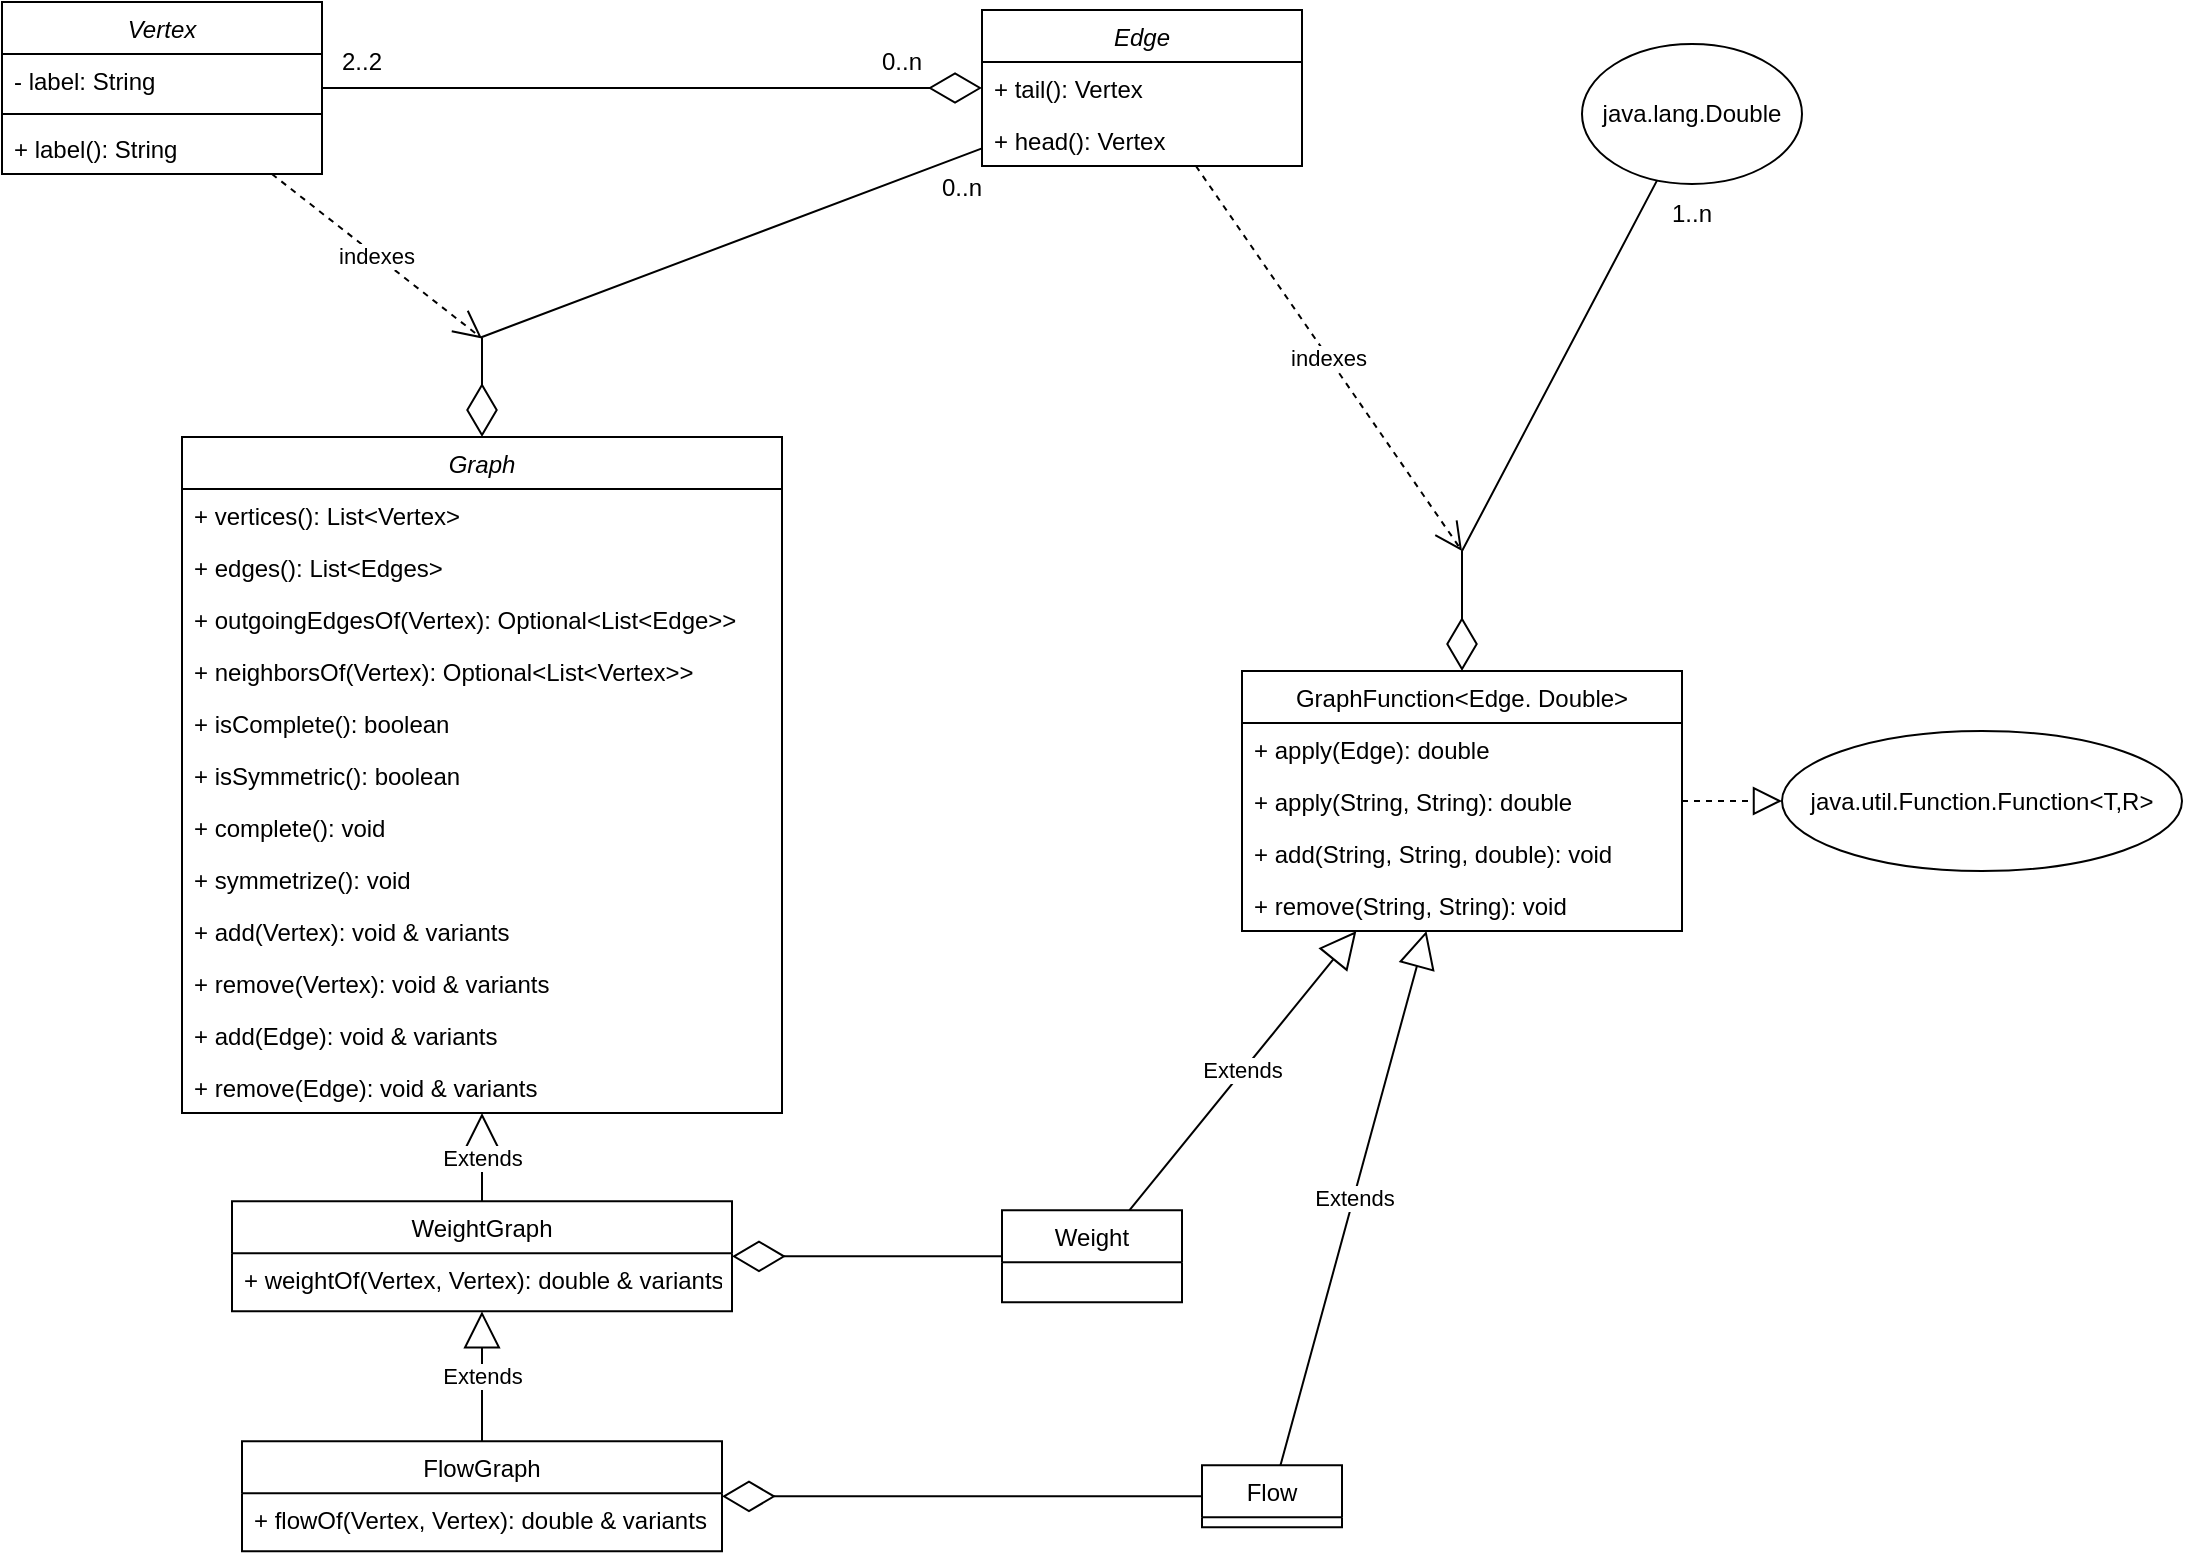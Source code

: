 <mxfile version="20.8.16" type="device"><diagram id="C5RBs43oDa-KdzZeNtuy" name="Page-1"><mxGraphModel dx="1434" dy="775" grid="1" gridSize="10" guides="1" tooltips="1" connect="1" arrows="1" fold="1" page="1" pageScale="1" pageWidth="1169" pageHeight="827" math="0" shadow="0"><root><mxCell id="WIyWlLk6GJQsqaUBKTNV-0"/><mxCell id="WIyWlLk6GJQsqaUBKTNV-1" parent="WIyWlLk6GJQsqaUBKTNV-0"/><mxCell id="zkfFHV4jXpPFQw0GAbJ--0" value="Vertex" style="swimlane;fontStyle=2;align=center;verticalAlign=top;childLayout=stackLayout;horizontal=1;startSize=26;horizontalStack=0;resizeParent=1;resizeLast=0;collapsible=1;marginBottom=0;rounded=0;shadow=0;strokeWidth=1;" parent="WIyWlLk6GJQsqaUBKTNV-1" vertex="1"><mxGeometry x="40" y="26" width="160" height="86" as="geometry"><mxRectangle x="230" y="140" width="160" height="26" as="alternateBounds"/></mxGeometry></mxCell><mxCell id="F3QU2sL778sVt5pMsp3i-0" value="- label: String" style="text;strokeColor=none;fillColor=none;align=left;verticalAlign=top;spacingLeft=4;spacingRight=4;overflow=hidden;rotatable=0;points=[[0,0.5],[1,0.5]];portConstraint=eastwest;" vertex="1" parent="zkfFHV4jXpPFQw0GAbJ--0"><mxGeometry y="26" width="160" height="26" as="geometry"/></mxCell><mxCell id="F3QU2sL778sVt5pMsp3i-1" value="" style="line;strokeWidth=1;fillColor=none;align=left;verticalAlign=middle;spacingTop=-1;spacingLeft=3;spacingRight=3;rotatable=0;labelPosition=right;points=[];portConstraint=eastwest;strokeColor=inherit;" vertex="1" parent="zkfFHV4jXpPFQw0GAbJ--0"><mxGeometry y="52" width="160" height="8" as="geometry"/></mxCell><mxCell id="hWi2M0GLFlT2AFj6wikc-1" value="+ label(): String" style="text;strokeColor=none;fillColor=none;align=left;verticalAlign=top;spacingLeft=4;spacingRight=4;overflow=hidden;rotatable=0;points=[[0,0.5],[1,0.5]];portConstraint=eastwest;" parent="zkfFHV4jXpPFQw0GAbJ--0" vertex="1"><mxGeometry y="60" width="160" height="26" as="geometry"/></mxCell><mxCell id="hWi2M0GLFlT2AFj6wikc-2" value="Edge" style="swimlane;fontStyle=2;align=center;verticalAlign=top;childLayout=stackLayout;horizontal=1;startSize=26;horizontalStack=0;resizeParent=1;resizeLast=0;collapsible=1;marginBottom=0;rounded=0;shadow=0;strokeWidth=1;" parent="WIyWlLk6GJQsqaUBKTNV-1" vertex="1"><mxGeometry x="530" y="30" width="160" height="78" as="geometry"><mxRectangle x="230" y="140" width="160" height="26" as="alternateBounds"/></mxGeometry></mxCell><mxCell id="hWi2M0GLFlT2AFj6wikc-13" value="indexes" style="endArrow=open;endSize=12;dashed=1;html=1;rounded=0;" parent="hWi2M0GLFlT2AFj6wikc-2" source="zkfFHV4jXpPFQw0GAbJ--0" edge="1"><mxGeometry width="160" relative="1" as="geometry"><mxPoint x="-270" y="150" as="sourcePoint"/><mxPoint x="-250" y="164.19" as="targetPoint"/></mxGeometry></mxCell><mxCell id="hWi2M0GLFlT2AFj6wikc-3" value="+ tail(): Vertex" style="text;strokeColor=none;fillColor=none;align=left;verticalAlign=top;spacingLeft=4;spacingRight=4;overflow=hidden;rotatable=0;points=[[0,0.5],[1,0.5]];portConstraint=eastwest;" parent="hWi2M0GLFlT2AFj6wikc-2" vertex="1"><mxGeometry y="26" width="160" height="26" as="geometry"/></mxCell><mxCell id="hWi2M0GLFlT2AFj6wikc-4" value="+ head(): Vertex" style="text;strokeColor=none;fillColor=none;align=left;verticalAlign=top;spacingLeft=4;spacingRight=4;overflow=hidden;rotatable=0;points=[[0,0.5],[1,0.5]];portConstraint=eastwest;" parent="hWi2M0GLFlT2AFj6wikc-2" vertex="1"><mxGeometry y="52" width="160" height="26" as="geometry"/></mxCell><mxCell id="hWi2M0GLFlT2AFj6wikc-5" value="" style="endArrow=diamondThin;endFill=0;endSize=24;html=1;rounded=0;" parent="WIyWlLk6GJQsqaUBKTNV-1" source="zkfFHV4jXpPFQw0GAbJ--0" target="hWi2M0GLFlT2AFj6wikc-2" edge="1"><mxGeometry width="160" relative="1" as="geometry"><mxPoint x="290" y="260.5" as="sourcePoint"/><mxPoint x="450" y="260.5" as="targetPoint"/></mxGeometry></mxCell><mxCell id="hWi2M0GLFlT2AFj6wikc-6" value="2..2" style="text;html=1;strokeColor=none;fillColor=none;align=center;verticalAlign=middle;whiteSpace=wrap;rounded=0;" parent="WIyWlLk6GJQsqaUBKTNV-1" vertex="1"><mxGeometry x="190" y="40.5" width="60" height="30" as="geometry"/></mxCell><mxCell id="hWi2M0GLFlT2AFj6wikc-7" value="0..n" style="text;html=1;strokeColor=none;fillColor=none;align=center;verticalAlign=middle;whiteSpace=wrap;rounded=0;" parent="WIyWlLk6GJQsqaUBKTNV-1" vertex="1"><mxGeometry x="460" y="40.5" width="60" height="30" as="geometry"/></mxCell><mxCell id="hWi2M0GLFlT2AFj6wikc-8" value="Graph" style="swimlane;fontStyle=2;align=center;verticalAlign=top;childLayout=stackLayout;horizontal=1;startSize=26;horizontalStack=0;resizeParent=1;resizeLast=0;collapsible=1;marginBottom=0;rounded=0;shadow=0;strokeWidth=1;" parent="WIyWlLk6GJQsqaUBKTNV-1" vertex="1"><mxGeometry x="130" y="243.5" width="300" height="338" as="geometry"><mxRectangle x="230" y="140" width="160" height="26" as="alternateBounds"/></mxGeometry></mxCell><mxCell id="hWi2M0GLFlT2AFj6wikc-9" value="+ vertices(): List&lt;Vertex&gt;" style="text;strokeColor=none;fillColor=none;align=left;verticalAlign=top;spacingLeft=4;spacingRight=4;overflow=hidden;rotatable=0;points=[[0,0.5],[1,0.5]];portConstraint=eastwest;" parent="hWi2M0GLFlT2AFj6wikc-8" vertex="1"><mxGeometry y="26" width="300" height="26" as="geometry"/></mxCell><mxCell id="hWi2M0GLFlT2AFj6wikc-10" value="+ edges(): List&lt;Edges&gt;" style="text;strokeColor=none;fillColor=none;align=left;verticalAlign=top;spacingLeft=4;spacingRight=4;overflow=hidden;rotatable=0;points=[[0,0.5],[1,0.5]];portConstraint=eastwest;" parent="hWi2M0GLFlT2AFj6wikc-8" vertex="1"><mxGeometry y="52" width="300" height="26" as="geometry"/></mxCell><mxCell id="hWi2M0GLFlT2AFj6wikc-15" value="+ outgoingEdgesOf(Vertex): Optional&lt;List&lt;Edge&gt;&gt;" style="text;strokeColor=none;fillColor=none;align=left;verticalAlign=top;spacingLeft=4;spacingRight=4;overflow=hidden;rotatable=0;points=[[0,0.5],[1,0.5]];portConstraint=eastwest;" parent="hWi2M0GLFlT2AFj6wikc-8" vertex="1"><mxGeometry y="78" width="300" height="26" as="geometry"/></mxCell><mxCell id="hWi2M0GLFlT2AFj6wikc-16" value="+ neighborsOf(Vertex): Optional&lt;List&lt;Vertex&gt;&gt;" style="text;strokeColor=none;fillColor=none;align=left;verticalAlign=top;spacingLeft=4;spacingRight=4;overflow=hidden;rotatable=0;points=[[0,0.5],[1,0.5]];portConstraint=eastwest;" parent="hWi2M0GLFlT2AFj6wikc-8" vertex="1"><mxGeometry y="104" width="300" height="26" as="geometry"/></mxCell><mxCell id="hWi2M0GLFlT2AFj6wikc-24" value="+ isComplete(): boolean" style="text;strokeColor=none;fillColor=none;align=left;verticalAlign=top;spacingLeft=4;spacingRight=4;overflow=hidden;rotatable=0;points=[[0,0.5],[1,0.5]];portConstraint=eastwest;" parent="hWi2M0GLFlT2AFj6wikc-8" vertex="1"><mxGeometry y="130" width="300" height="26" as="geometry"/></mxCell><mxCell id="tO-_rC8kdBEhRHicQXPA-21" value="+ isSymmetric(): boolean" style="text;strokeColor=none;fillColor=none;align=left;verticalAlign=top;spacingLeft=4;spacingRight=4;overflow=hidden;rotatable=0;points=[[0,0.5],[1,0.5]];portConstraint=eastwest;" parent="hWi2M0GLFlT2AFj6wikc-8" vertex="1"><mxGeometry y="156" width="300" height="26" as="geometry"/></mxCell><mxCell id="hWi2M0GLFlT2AFj6wikc-23" value="+ complete(): void" style="text;strokeColor=none;fillColor=none;align=left;verticalAlign=top;spacingLeft=4;spacingRight=4;overflow=hidden;rotatable=0;points=[[0,0.5],[1,0.5]];portConstraint=eastwest;" parent="hWi2M0GLFlT2AFj6wikc-8" vertex="1"><mxGeometry y="182" width="300" height="26" as="geometry"/></mxCell><mxCell id="tO-_rC8kdBEhRHicQXPA-22" value="+ symmetrize(): void" style="text;strokeColor=none;fillColor=none;align=left;verticalAlign=top;spacingLeft=4;spacingRight=4;overflow=hidden;rotatable=0;points=[[0,0.5],[1,0.5]];portConstraint=eastwest;" parent="hWi2M0GLFlT2AFj6wikc-8" vertex="1"><mxGeometry y="208" width="300" height="26" as="geometry"/></mxCell><mxCell id="hWi2M0GLFlT2AFj6wikc-37" value="+ add(Vertex): void &amp; variants" style="text;strokeColor=none;fillColor=none;align=left;verticalAlign=top;spacingLeft=4;spacingRight=4;overflow=hidden;rotatable=0;points=[[0,0.5],[1,0.5]];portConstraint=eastwest;" parent="hWi2M0GLFlT2AFj6wikc-8" vertex="1"><mxGeometry y="234" width="300" height="26" as="geometry"/></mxCell><mxCell id="hWi2M0GLFlT2AFj6wikc-39" value="+ remove(Vertex): void &amp; variants" style="text;strokeColor=none;fillColor=none;align=left;verticalAlign=top;spacingLeft=4;spacingRight=4;overflow=hidden;rotatable=0;points=[[0,0.5],[1,0.5]];portConstraint=eastwest;" parent="hWi2M0GLFlT2AFj6wikc-8" vertex="1"><mxGeometry y="260" width="300" height="26" as="geometry"/></mxCell><mxCell id="hWi2M0GLFlT2AFj6wikc-38" value="+ add(Edge): void &amp; variants" style="text;strokeColor=none;fillColor=none;align=left;verticalAlign=top;spacingLeft=4;spacingRight=4;overflow=hidden;rotatable=0;points=[[0,0.5],[1,0.5]];portConstraint=eastwest;" parent="hWi2M0GLFlT2AFj6wikc-8" vertex="1"><mxGeometry y="286" width="300" height="26" as="geometry"/></mxCell><mxCell id="hWi2M0GLFlT2AFj6wikc-51" value="+ remove(Edge): void &amp; variants" style="text;strokeColor=none;fillColor=none;align=left;verticalAlign=top;spacingLeft=4;spacingRight=4;overflow=hidden;rotatable=0;points=[[0,0.5],[1,0.5]];portConstraint=eastwest;" parent="hWi2M0GLFlT2AFj6wikc-8" vertex="1"><mxGeometry y="312" width="300" height="26" as="geometry"/></mxCell><mxCell id="hWi2M0GLFlT2AFj6wikc-12" value="" style="endArrow=diamondThin;endFill=0;endSize=24;html=1;rounded=0;" parent="WIyWlLk6GJQsqaUBKTNV-1" source="hWi2M0GLFlT2AFj6wikc-2" target="hWi2M0GLFlT2AFj6wikc-8" edge="1"><mxGeometry width="160" relative="1" as="geometry"><mxPoint x="210" y="93.5" as="sourcePoint"/><mxPoint x="410" y="93.5" as="targetPoint"/><Array as="points"><mxPoint x="280" y="193.5"/></Array></mxGeometry></mxCell><mxCell id="hWi2M0GLFlT2AFj6wikc-14" value="0..n" style="text;html=1;strokeColor=none;fillColor=none;align=center;verticalAlign=middle;whiteSpace=wrap;rounded=0;" parent="WIyWlLk6GJQsqaUBKTNV-1" vertex="1"><mxGeometry x="490" y="104" width="60" height="30" as="geometry"/></mxCell><mxCell id="hWi2M0GLFlT2AFj6wikc-17" value="WeightGraph" style="swimlane;fontStyle=0;align=center;verticalAlign=top;childLayout=stackLayout;horizontal=1;startSize=26;horizontalStack=0;resizeParent=1;resizeLast=0;collapsible=1;marginBottom=0;rounded=0;shadow=0;strokeWidth=1;" parent="WIyWlLk6GJQsqaUBKTNV-1" vertex="1"><mxGeometry x="155" y="625.68" width="250" height="55" as="geometry"><mxRectangle x="230" y="140" width="160" height="26" as="alternateBounds"/></mxGeometry></mxCell><mxCell id="hWi2M0GLFlT2AFj6wikc-55" value="+ weightOf(Vertex, Vertex): double &amp; variants" style="text;strokeColor=none;fillColor=none;align=left;verticalAlign=top;spacingLeft=4;spacingRight=4;overflow=hidden;rotatable=0;points=[[0,0.5],[1,0.5]];portConstraint=eastwest;" parent="hWi2M0GLFlT2AFj6wikc-17" vertex="1"><mxGeometry y="26" width="250" height="26" as="geometry"/></mxCell><mxCell id="hWi2M0GLFlT2AFj6wikc-26" value="Extends" style="endArrow=block;endSize=16;endFill=0;html=1;rounded=0;" parent="WIyWlLk6GJQsqaUBKTNV-1" source="hWi2M0GLFlT2AFj6wikc-17" target="hWi2M0GLFlT2AFj6wikc-8" edge="1"><mxGeometry width="160" relative="1" as="geometry"><mxPoint x="290" y="433.5" as="sourcePoint"/><mxPoint x="450" y="433.5" as="targetPoint"/></mxGeometry></mxCell><mxCell id="hWi2M0GLFlT2AFj6wikc-62" value="FlowGraph" style="swimlane;fontStyle=0;align=center;verticalAlign=top;childLayout=stackLayout;horizontal=1;startSize=26;horizontalStack=0;resizeParent=1;resizeLast=0;collapsible=1;marginBottom=0;rounded=0;shadow=0;strokeWidth=1;" parent="WIyWlLk6GJQsqaUBKTNV-1" vertex="1"><mxGeometry x="160" y="745.68" width="240" height="55" as="geometry"><mxRectangle x="230" y="140" width="160" height="26" as="alternateBounds"/></mxGeometry></mxCell><mxCell id="hWi2M0GLFlT2AFj6wikc-63" value="+ flowOf(Vertex, Vertex): double &amp; variants" style="text;strokeColor=none;fillColor=none;align=left;verticalAlign=top;spacingLeft=4;spacingRight=4;overflow=hidden;rotatable=0;points=[[0,0.5],[1,0.5]];portConstraint=eastwest;" parent="hWi2M0GLFlT2AFj6wikc-62" vertex="1"><mxGeometry y="26" width="240" height="26" as="geometry"/></mxCell><mxCell id="hWi2M0GLFlT2AFj6wikc-64" value="Extends" style="endArrow=block;endSize=16;endFill=0;html=1;rounded=0;" parent="WIyWlLk6GJQsqaUBKTNV-1" source="hWi2M0GLFlT2AFj6wikc-62" target="hWi2M0GLFlT2AFj6wikc-17" edge="1"><mxGeometry width="160" relative="1" as="geometry"><mxPoint x="290" y="614.5" as="sourcePoint"/><mxPoint x="290" y="544.5" as="targetPoint"/></mxGeometry></mxCell><mxCell id="tO-_rC8kdBEhRHicQXPA-1" value="java.util.Function.Function&amp;lt;T,R&amp;gt;" style="ellipse;whiteSpace=wrap;html=1;" parent="WIyWlLk6GJQsqaUBKTNV-1" vertex="1"><mxGeometry x="930" y="390.5" width="200" height="70" as="geometry"/></mxCell><mxCell id="tO-_rC8kdBEhRHicQXPA-2" value="Weight" style="swimlane;fontStyle=0;align=center;verticalAlign=top;childLayout=stackLayout;horizontal=1;startSize=26;horizontalStack=0;resizeParent=1;resizeLast=0;collapsible=1;marginBottom=0;rounded=0;shadow=0;strokeWidth=1;" parent="WIyWlLk6GJQsqaUBKTNV-1" vertex="1"><mxGeometry x="540" y="630.18" width="90" height="46" as="geometry"><mxRectangle x="230" y="140" width="160" height="26" as="alternateBounds"/></mxGeometry></mxCell><mxCell id="tO-_rC8kdBEhRHicQXPA-4" value="Flow" style="swimlane;fontStyle=0;align=center;verticalAlign=top;childLayout=stackLayout;horizontal=1;startSize=26;horizontalStack=0;resizeParent=1;resizeLast=0;collapsible=1;marginBottom=0;rounded=0;shadow=0;strokeWidth=1;" parent="WIyWlLk6GJQsqaUBKTNV-1" vertex="1"><mxGeometry x="640" y="757.68" width="70" height="31" as="geometry"><mxRectangle x="230" y="140" width="160" height="26" as="alternateBounds"/></mxGeometry></mxCell><mxCell id="tO-_rC8kdBEhRHicQXPA-7" value="" style="endArrow=block;dashed=1;endFill=0;endSize=12;html=1;rounded=0;" parent="WIyWlLk6GJQsqaUBKTNV-1" source="tO-_rC8kdBEhRHicQXPA-9" target="tO-_rC8kdBEhRHicQXPA-1" edge="1"><mxGeometry width="160" relative="1" as="geometry"><mxPoint x="774.483" y="310.5" as="sourcePoint"/><mxPoint x="960.193" y="101.909" as="targetPoint"/></mxGeometry></mxCell><mxCell id="tO-_rC8kdBEhRHicQXPA-8" value="java.lang.Double" style="ellipse;whiteSpace=wrap;html=1;" parent="WIyWlLk6GJQsqaUBKTNV-1" vertex="1"><mxGeometry x="830" y="47" width="110" height="70" as="geometry"/></mxCell><mxCell id="tO-_rC8kdBEhRHicQXPA-9" value="GraphFunction&lt;Edge. Double&gt;" style="swimlane;fontStyle=0;align=center;verticalAlign=top;childLayout=stackLayout;horizontal=1;startSize=26;horizontalStack=0;resizeParent=1;resizeLast=0;collapsible=1;marginBottom=0;rounded=0;shadow=0;strokeWidth=1;" parent="WIyWlLk6GJQsqaUBKTNV-1" vertex="1"><mxGeometry x="660" y="360.5" width="220" height="130" as="geometry"><mxRectangle x="230" y="140" width="160" height="26" as="alternateBounds"/></mxGeometry></mxCell><mxCell id="tO-_rC8kdBEhRHicQXPA-10" value="+ apply(Edge): double" style="text;strokeColor=none;fillColor=none;align=left;verticalAlign=top;spacingLeft=4;spacingRight=4;overflow=hidden;rotatable=0;points=[[0,0.5],[1,0.5]];portConstraint=eastwest;" parent="tO-_rC8kdBEhRHicQXPA-9" vertex="1"><mxGeometry y="26" width="220" height="26" as="geometry"/></mxCell><mxCell id="tO-_rC8kdBEhRHicQXPA-16" value="+ apply(String, String): double" style="text;strokeColor=none;fillColor=none;align=left;verticalAlign=top;spacingLeft=4;spacingRight=4;overflow=hidden;rotatable=0;points=[[0,0.5],[1,0.5]];portConstraint=eastwest;" parent="tO-_rC8kdBEhRHicQXPA-9" vertex="1"><mxGeometry y="52" width="220" height="26" as="geometry"/></mxCell><mxCell id="tO-_rC8kdBEhRHicQXPA-17" value="+ add(String, String, double): void" style="text;strokeColor=none;fillColor=none;align=left;verticalAlign=top;spacingLeft=4;spacingRight=4;overflow=hidden;rotatable=0;points=[[0,0.5],[1,0.5]];portConstraint=eastwest;" parent="tO-_rC8kdBEhRHicQXPA-9" vertex="1"><mxGeometry y="78" width="220" height="26" as="geometry"/></mxCell><mxCell id="tO-_rC8kdBEhRHicQXPA-18" value="+ remove(String, String): void" style="text;strokeColor=none;fillColor=none;align=left;verticalAlign=top;spacingLeft=4;spacingRight=4;overflow=hidden;rotatable=0;points=[[0,0.5],[1,0.5]];portConstraint=eastwest;" parent="tO-_rC8kdBEhRHicQXPA-9" vertex="1"><mxGeometry y="104" width="220" height="26" as="geometry"/></mxCell><mxCell id="tO-_rC8kdBEhRHicQXPA-11" value="Extends" style="endArrow=block;endSize=16;endFill=0;html=1;rounded=0;" parent="WIyWlLk6GJQsqaUBKTNV-1" source="tO-_rC8kdBEhRHicQXPA-2" target="tO-_rC8kdBEhRHicQXPA-9" edge="1"><mxGeometry width="160" relative="1" as="geometry"><mxPoint x="290" y="584.5" as="sourcePoint"/><mxPoint x="290" y="514.5" as="targetPoint"/></mxGeometry></mxCell><mxCell id="tO-_rC8kdBEhRHicQXPA-12" value="Extends" style="endArrow=block;endSize=16;endFill=0;html=1;rounded=0;" parent="WIyWlLk6GJQsqaUBKTNV-1" source="tO-_rC8kdBEhRHicQXPA-4" target="tO-_rC8kdBEhRHicQXPA-9" edge="1"><mxGeometry width="160" relative="1" as="geometry"><mxPoint x="797.143" y="310.5" as="sourcePoint"/><mxPoint x="942.857" y="225.5" as="targetPoint"/></mxGeometry></mxCell><mxCell id="tO-_rC8kdBEhRHicQXPA-13" value="" style="endArrow=diamondThin;endFill=0;endSize=24;html=1;rounded=0;" parent="WIyWlLk6GJQsqaUBKTNV-1" source="tO-_rC8kdBEhRHicQXPA-8" target="tO-_rC8kdBEhRHicQXPA-9" edge="1"><mxGeometry width="160" relative="1" as="geometry"><mxPoint x="540" y="120.167" as="sourcePoint"/><mxPoint x="290" y="253.5" as="targetPoint"/><Array as="points"><mxPoint x="770" y="300.5"/></Array></mxGeometry></mxCell><mxCell id="tO-_rC8kdBEhRHicQXPA-14" value="indexes" style="endArrow=open;endSize=12;dashed=1;html=1;rounded=0;" parent="WIyWlLk6GJQsqaUBKTNV-1" source="hWi2M0GLFlT2AFj6wikc-2" edge="1"><mxGeometry width="160" relative="1" as="geometry"><mxPoint x="170.897" y="120.5" as="sourcePoint"/><mxPoint x="770" y="300.5" as="targetPoint"/></mxGeometry></mxCell><mxCell id="tO-_rC8kdBEhRHicQXPA-15" value="1..n" style="text;html=1;strokeColor=none;fillColor=none;align=center;verticalAlign=middle;whiteSpace=wrap;rounded=0;" parent="WIyWlLk6GJQsqaUBKTNV-1" vertex="1"><mxGeometry x="855" y="117" width="60" height="30" as="geometry"/></mxCell><mxCell id="tO-_rC8kdBEhRHicQXPA-19" value="" style="endArrow=diamondThin;endFill=0;endSize=24;html=1;rounded=0;" parent="WIyWlLk6GJQsqaUBKTNV-1" source="tO-_rC8kdBEhRHicQXPA-2" target="hWi2M0GLFlT2AFj6wikc-17" edge="1"><mxGeometry width="160" relative="1" as="geometry"><mxPoint x="520" y="612.5" as="sourcePoint"/><mxPoint x="540" y="93.255" as="targetPoint"/></mxGeometry></mxCell><mxCell id="tO-_rC8kdBEhRHicQXPA-20" value="" style="endArrow=diamondThin;endFill=0;endSize=24;html=1;rounded=0;" parent="WIyWlLk6GJQsqaUBKTNV-1" source="tO-_rC8kdBEhRHicQXPA-4" target="hWi2M0GLFlT2AFj6wikc-62" edge="1"><mxGeometry width="160" relative="1" as="geometry"><mxPoint x="640" y="658.18" as="sourcePoint"/><mxPoint x="415" y="658.18" as="targetPoint"/></mxGeometry></mxCell></root></mxGraphModel></diagram></mxfile>